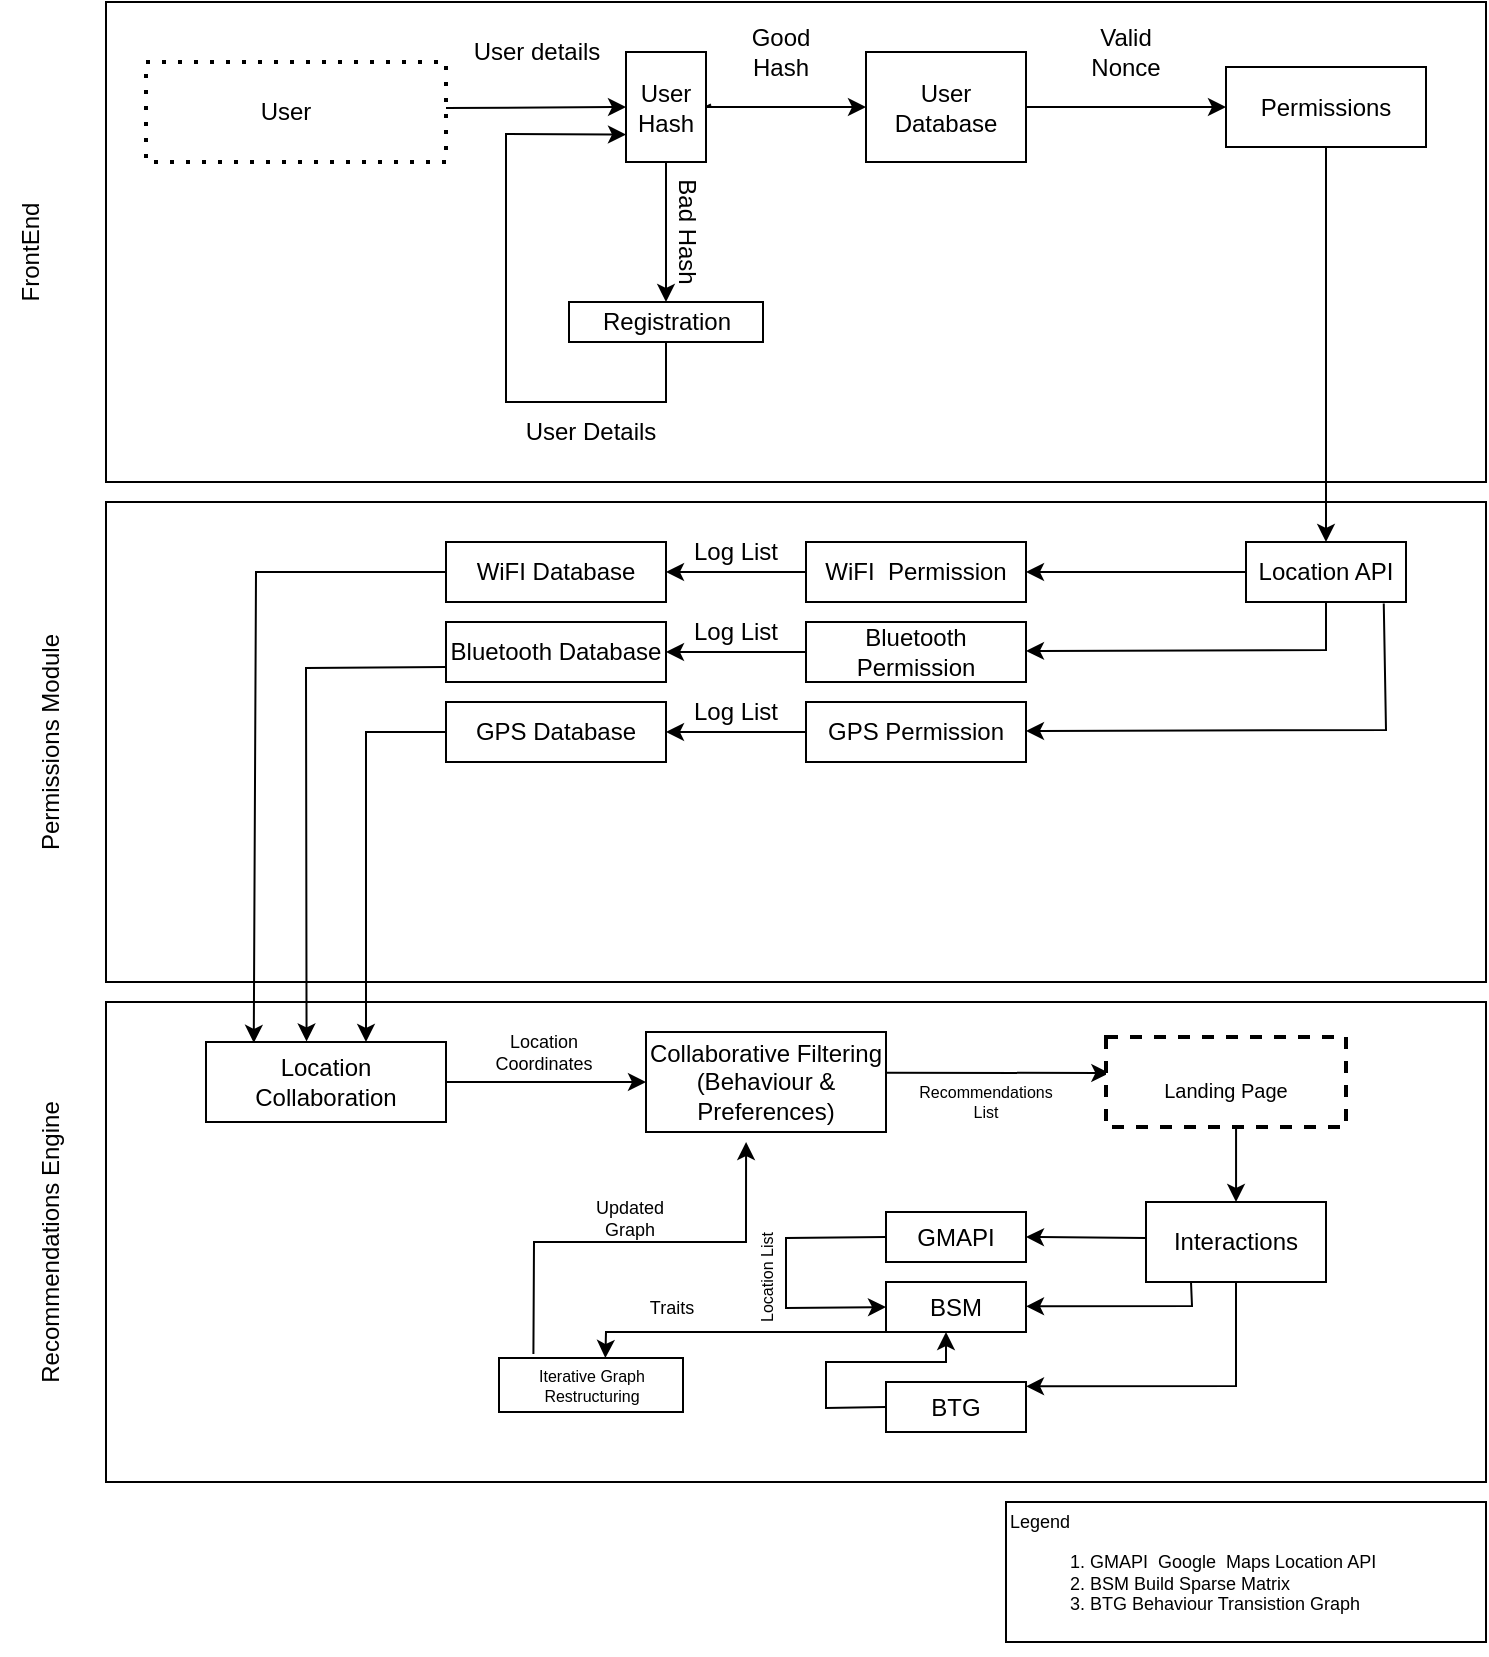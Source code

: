 <mxfile version="16.4.3" type="github">
  <diagram id="G93JfH-K6TFxdWQqkhoN" name="Page-1">
    <mxGraphModel dx="952" dy="529" grid="1" gridSize="10" guides="1" tooltips="1" connect="1" arrows="1" fold="1" page="1" pageScale="1" pageWidth="850" pageHeight="1100" math="0" shadow="0">
      <root>
        <mxCell id="0" />
        <mxCell id="1" parent="0" />
        <mxCell id="0GJwcLVpLiTRm4O1bHKz-1" value="" style="rounded=0;whiteSpace=wrap;html=1;" vertex="1" parent="1">
          <mxGeometry x="210" y="80" width="690" height="240" as="geometry" />
        </mxCell>
        <mxCell id="0GJwcLVpLiTRm4O1bHKz-3" value="FrontEnd&lt;br&gt;" style="text;html=1;strokeColor=none;fillColor=none;align=center;verticalAlign=middle;whiteSpace=wrap;rounded=0;rotation=-90;" vertex="1" parent="1">
          <mxGeometry x="50" y="190" width="245" height="30" as="geometry" />
        </mxCell>
        <mxCell id="0GJwcLVpLiTRm4O1bHKz-11" value="" style="endArrow=none;dashed=1;html=1;dashPattern=1 3;strokeWidth=2;rounded=0;" edge="1" parent="1">
          <mxGeometry width="50" height="50" relative="1" as="geometry">
            <mxPoint x="380" y="160" as="sourcePoint" />
            <mxPoint x="380" y="160" as="targetPoint" />
            <Array as="points">
              <mxPoint x="230" y="160" />
              <mxPoint x="230" y="110" />
              <mxPoint x="380" y="110" />
            </Array>
          </mxGeometry>
        </mxCell>
        <mxCell id="0GJwcLVpLiTRm4O1bHKz-12" value="User" style="text;html=1;strokeColor=none;fillColor=none;align=center;verticalAlign=middle;whiteSpace=wrap;rounded=0;" vertex="1" parent="1">
          <mxGeometry x="270" y="120" width="60" height="30" as="geometry" />
        </mxCell>
        <mxCell id="0GJwcLVpLiTRm4O1bHKz-13" value="" style="endArrow=classic;html=1;rounded=0;entryX=0;entryY=0.5;entryDx=0;entryDy=0;" edge="1" parent="1" target="0GJwcLVpLiTRm4O1bHKz-14">
          <mxGeometry width="50" height="50" relative="1" as="geometry">
            <mxPoint x="380" y="133" as="sourcePoint" />
            <mxPoint x="520" y="110" as="targetPoint" />
            <Array as="points" />
          </mxGeometry>
        </mxCell>
        <mxCell id="0GJwcLVpLiTRm4O1bHKz-14" value="User Hash" style="rounded=0;whiteSpace=wrap;html=1;" vertex="1" parent="1">
          <mxGeometry x="470" y="105" width="40" height="55" as="geometry" />
        </mxCell>
        <mxCell id="0GJwcLVpLiTRm4O1bHKz-18" value="" style="endArrow=classic;html=1;rounded=0;entryX=0;entryY=0.5;entryDx=0;entryDy=0;startArrow=none;" edge="1" parent="1" source="0GJwcLVpLiTRm4O1bHKz-14" target="0GJwcLVpLiTRm4O1bHKz-19">
          <mxGeometry width="50" height="50" relative="1" as="geometry">
            <mxPoint x="577.5" y="131.25" as="sourcePoint" />
            <mxPoint x="630" y="170" as="targetPoint" />
          </mxGeometry>
        </mxCell>
        <mxCell id="0GJwcLVpLiTRm4O1bHKz-24" value="" style="edgeStyle=orthogonalEdgeStyle;rounded=0;orthogonalLoop=1;jettySize=auto;html=1;" edge="1" parent="1" source="0GJwcLVpLiTRm4O1bHKz-19" target="0GJwcLVpLiTRm4O1bHKz-21">
          <mxGeometry relative="1" as="geometry" />
        </mxCell>
        <mxCell id="0GJwcLVpLiTRm4O1bHKz-17" value="User details" style="text;html=1;strokeColor=none;fillColor=none;align=center;verticalAlign=middle;whiteSpace=wrap;rounded=0;" vertex="1" parent="1">
          <mxGeometry x="388" y="90" width="75" height="30" as="geometry" />
        </mxCell>
        <mxCell id="0GJwcLVpLiTRm4O1bHKz-19" value="User Database" style="rounded=0;whiteSpace=wrap;html=1;" vertex="1" parent="1">
          <mxGeometry x="590" y="105" width="80" height="55" as="geometry" />
        </mxCell>
        <mxCell id="0GJwcLVpLiTRm4O1bHKz-21" value="Permissions" style="rounded=0;whiteSpace=wrap;html=1;" vertex="1" parent="1">
          <mxGeometry x="770" y="112.5" width="100" height="40" as="geometry" />
        </mxCell>
        <mxCell id="0GJwcLVpLiTRm4O1bHKz-23" value="" style="endArrow=none;html=1;rounded=0;entryX=0;entryY=0.5;entryDx=0;entryDy=0;exitX=1;exitY=0.5;exitDx=0;exitDy=0;" edge="1" parent="1" source="0GJwcLVpLiTRm4O1bHKz-14">
          <mxGeometry width="50" height="50" relative="1" as="geometry">
            <mxPoint x="530" y="132.5" as="sourcePoint" />
            <mxPoint x="512.5" y="131.25" as="targetPoint" />
          </mxGeometry>
        </mxCell>
        <mxCell id="0GJwcLVpLiTRm4O1bHKz-26" value="Valid Nonce" style="text;html=1;strokeColor=none;fillColor=none;align=center;verticalAlign=middle;whiteSpace=wrap;rounded=0;" vertex="1" parent="1">
          <mxGeometry x="690" y="90" width="60" height="30" as="geometry" />
        </mxCell>
        <mxCell id="0GJwcLVpLiTRm4O1bHKz-28" value="Good&lt;br&gt;Hash" style="text;html=1;strokeColor=none;fillColor=none;align=center;verticalAlign=middle;whiteSpace=wrap;rounded=0;" vertex="1" parent="1">
          <mxGeometry x="510" y="90" width="75" height="30" as="geometry" />
        </mxCell>
        <mxCell id="0GJwcLVpLiTRm4O1bHKz-29" value="" style="endArrow=classic;html=1;rounded=0;exitX=0.5;exitY=1;exitDx=0;exitDy=0;entryX=0.5;entryY=0;entryDx=0;entryDy=0;" edge="1" parent="1" source="0GJwcLVpLiTRm4O1bHKz-14" target="0GJwcLVpLiTRm4O1bHKz-31">
          <mxGeometry width="50" height="50" relative="1" as="geometry">
            <mxPoint x="480" y="220" as="sourcePoint" />
            <mxPoint x="530" y="170" as="targetPoint" />
          </mxGeometry>
        </mxCell>
        <mxCell id="0GJwcLVpLiTRm4O1bHKz-31" value="Registration" style="rounded=0;whiteSpace=wrap;html=1;" vertex="1" parent="1">
          <mxGeometry x="441.5" y="230" width="97" height="20" as="geometry" />
        </mxCell>
        <mxCell id="0GJwcLVpLiTRm4O1bHKz-32" value="Bad Hash&lt;br&gt;" style="text;html=1;strokeColor=none;fillColor=none;align=center;verticalAlign=middle;whiteSpace=wrap;rounded=0;rotation=90;" vertex="1" parent="1">
          <mxGeometry x="463" y="180" width="75" height="30" as="geometry" />
        </mxCell>
        <mxCell id="0GJwcLVpLiTRm4O1bHKz-33" value="" style="endArrow=classic;html=1;rounded=0;exitX=0.5;exitY=1;exitDx=0;exitDy=0;entryX=0;entryY=0.75;entryDx=0;entryDy=0;" edge="1" parent="1" source="0GJwcLVpLiTRm4O1bHKz-31" target="0GJwcLVpLiTRm4O1bHKz-14">
          <mxGeometry width="50" height="50" relative="1" as="geometry">
            <mxPoint x="490" y="300" as="sourcePoint" />
            <mxPoint x="540" y="250" as="targetPoint" />
            <Array as="points">
              <mxPoint x="490" y="280" />
              <mxPoint x="410" y="280" />
              <mxPoint x="410" y="146" />
            </Array>
          </mxGeometry>
        </mxCell>
        <mxCell id="0GJwcLVpLiTRm4O1bHKz-34" value="User Details" style="text;html=1;strokeColor=none;fillColor=none;align=center;verticalAlign=middle;whiteSpace=wrap;rounded=0;" vertex="1" parent="1">
          <mxGeometry x="410" y="290" width="85" height="10" as="geometry" />
        </mxCell>
        <mxCell id="0GJwcLVpLiTRm4O1bHKz-35" value="" style="rounded=0;whiteSpace=wrap;html=1;" vertex="1" parent="1">
          <mxGeometry x="210" y="330" width="690" height="240" as="geometry" />
        </mxCell>
        <mxCell id="0GJwcLVpLiTRm4O1bHKz-36" value="" style="rounded=0;whiteSpace=wrap;html=1;" vertex="1" parent="1">
          <mxGeometry x="210" y="580" width="690" height="240" as="geometry" />
        </mxCell>
        <mxCell id="0GJwcLVpLiTRm4O1bHKz-37" value="Permissions Module&lt;br&gt;" style="text;html=1;strokeColor=none;fillColor=none;align=center;verticalAlign=middle;whiteSpace=wrap;rounded=0;rotation=-90;" vertex="1" parent="1">
          <mxGeometry x="60" y="435" width="245" height="30" as="geometry" />
        </mxCell>
        <mxCell id="0GJwcLVpLiTRm4O1bHKz-38" value="Recommendations Engine" style="text;html=1;strokeColor=none;fillColor=none;align=center;verticalAlign=middle;whiteSpace=wrap;rounded=0;rotation=-90;" vertex="1" parent="1">
          <mxGeometry x="60" y="685" width="245" height="30" as="geometry" />
        </mxCell>
        <mxCell id="0GJwcLVpLiTRm4O1bHKz-39" value="Location API" style="rounded=0;whiteSpace=wrap;html=1;" vertex="1" parent="1">
          <mxGeometry x="780" y="350" width="80" height="30" as="geometry" />
        </mxCell>
        <mxCell id="0GJwcLVpLiTRm4O1bHKz-40" value="" style="endArrow=classic;html=1;rounded=0;exitX=0.5;exitY=1;exitDx=0;exitDy=0;" edge="1" parent="1" source="0GJwcLVpLiTRm4O1bHKz-21" target="0GJwcLVpLiTRm4O1bHKz-39">
          <mxGeometry width="50" height="50" relative="1" as="geometry">
            <mxPoint x="810" y="200" as="sourcePoint" />
            <mxPoint x="860" y="150" as="targetPoint" />
          </mxGeometry>
        </mxCell>
        <mxCell id="0GJwcLVpLiTRm4O1bHKz-41" value="" style="endArrow=classic;html=1;rounded=0;exitX=0;exitY=0.5;exitDx=0;exitDy=0;entryX=1;entryY=0.5;entryDx=0;entryDy=0;" edge="1" parent="1" source="0GJwcLVpLiTRm4O1bHKz-39" target="0GJwcLVpLiTRm4O1bHKz-43">
          <mxGeometry width="50" height="50" relative="1" as="geometry">
            <mxPoint x="710" y="420" as="sourcePoint" />
            <mxPoint x="760" y="370" as="targetPoint" />
            <Array as="points" />
          </mxGeometry>
        </mxCell>
        <mxCell id="0GJwcLVpLiTRm4O1bHKz-43" value="WiFI&lt;span style=&quot;white-space: pre&quot;&gt;	&lt;/span&gt;&amp;nbsp;Permission&lt;br&gt;" style="rounded=0;whiteSpace=wrap;html=1;" vertex="1" parent="1">
          <mxGeometry x="560" y="350" width="110" height="30" as="geometry" />
        </mxCell>
        <mxCell id="0GJwcLVpLiTRm4O1bHKz-44" value="GPS Permission" style="rounded=0;whiteSpace=wrap;html=1;" vertex="1" parent="1">
          <mxGeometry x="560" y="430" width="110" height="30" as="geometry" />
        </mxCell>
        <mxCell id="0GJwcLVpLiTRm4O1bHKz-45" value="Bluetooth Permission" style="rounded=0;whiteSpace=wrap;html=1;" vertex="1" parent="1">
          <mxGeometry x="560" y="390" width="110" height="30" as="geometry" />
        </mxCell>
        <mxCell id="0GJwcLVpLiTRm4O1bHKz-47" value="" style="endArrow=classic;html=1;rounded=0;exitX=0.5;exitY=1;exitDx=0;exitDy=0;entryX=1;entryY=0.5;entryDx=0;entryDy=0;" edge="1" parent="1" source="0GJwcLVpLiTRm4O1bHKz-39">
          <mxGeometry width="50" height="50" relative="1" as="geometry">
            <mxPoint x="780" y="404.47" as="sourcePoint" />
            <mxPoint x="670" y="404.47" as="targetPoint" />
            <Array as="points">
              <mxPoint x="820" y="404" />
            </Array>
          </mxGeometry>
        </mxCell>
        <mxCell id="0GJwcLVpLiTRm4O1bHKz-49" value="" style="endArrow=classic;html=1;rounded=0;exitX=0.861;exitY=1.025;exitDx=0;exitDy=0;entryX=1;entryY=0.5;entryDx=0;entryDy=0;exitPerimeter=0;" edge="1" parent="1" source="0GJwcLVpLiTRm4O1bHKz-39">
          <mxGeometry width="50" height="50" relative="1" as="geometry">
            <mxPoint x="820" y="420" as="sourcePoint" />
            <mxPoint x="670" y="444.47" as="targetPoint" />
            <Array as="points">
              <mxPoint x="850" y="444" />
            </Array>
          </mxGeometry>
        </mxCell>
        <mxCell id="0GJwcLVpLiTRm4O1bHKz-52" value="WiFI Database" style="rounded=0;whiteSpace=wrap;html=1;" vertex="1" parent="1">
          <mxGeometry x="380" y="350" width="110" height="30" as="geometry" />
        </mxCell>
        <mxCell id="0GJwcLVpLiTRm4O1bHKz-53" value="GPS Database" style="rounded=0;whiteSpace=wrap;html=1;" vertex="1" parent="1">
          <mxGeometry x="380" y="430" width="110" height="30" as="geometry" />
        </mxCell>
        <mxCell id="0GJwcLVpLiTRm4O1bHKz-54" value="Bluetooth Database" style="rounded=0;whiteSpace=wrap;html=1;" vertex="1" parent="1">
          <mxGeometry x="380" y="390" width="110" height="30" as="geometry" />
        </mxCell>
        <mxCell id="0GJwcLVpLiTRm4O1bHKz-62" value="" style="endArrow=classic;html=1;rounded=0;exitX=0;exitY=0.5;exitDx=0;exitDy=0;entryX=1;entryY=0.5;entryDx=0;entryDy=0;" edge="1" parent="1" source="0GJwcLVpLiTRm4O1bHKz-43" target="0GJwcLVpLiTRm4O1bHKz-52">
          <mxGeometry width="50" height="50" relative="1" as="geometry">
            <mxPoint x="540" y="365.26" as="sourcePoint" />
            <mxPoint x="430" y="365" as="targetPoint" />
            <Array as="points" />
          </mxGeometry>
        </mxCell>
        <mxCell id="0GJwcLVpLiTRm4O1bHKz-63" value="" style="endArrow=classic;html=1;rounded=0;exitX=0;exitY=0.5;exitDx=0;exitDy=0;entryX=1;entryY=0.5;entryDx=0;entryDy=0;" edge="1" parent="1" source="0GJwcLVpLiTRm4O1bHKz-45" target="0GJwcLVpLiTRm4O1bHKz-54">
          <mxGeometry width="50" height="50" relative="1" as="geometry">
            <mxPoint x="580" y="380.26" as="sourcePoint" />
            <mxPoint x="430" y="404.73" as="targetPoint" />
            <Array as="points" />
          </mxGeometry>
        </mxCell>
        <mxCell id="0GJwcLVpLiTRm4O1bHKz-64" value="" style="endArrow=classic;html=1;rounded=0;exitX=0;exitY=0.5;exitDx=0;exitDy=0;entryX=1;entryY=0.5;entryDx=0;entryDy=0;" edge="1" parent="1" source="0GJwcLVpLiTRm4O1bHKz-44" target="0GJwcLVpLiTRm4O1bHKz-53">
          <mxGeometry width="50" height="50" relative="1" as="geometry">
            <mxPoint x="608.88" y="381.01" as="sourcePoint" />
            <mxPoint x="430" y="444.73" as="targetPoint" />
            <Array as="points">
              <mxPoint x="490" y="445" />
            </Array>
          </mxGeometry>
        </mxCell>
        <mxCell id="0GJwcLVpLiTRm4O1bHKz-66" value="Log List&lt;span style=&quot;color: rgba(0 , 0 , 0 , 0) ; font-family: monospace ; font-size: 0px&quot;&gt;%3CmxGraphModel%3E%3Croot%3E%3CmxCell%20id%3D%220%22%2F%3E%3CmxCell%20id%3D%221%22%20parent%3D%220%22%2F%3E%3CmxCell%20id%3D%222%22%20value%3D%22%22%20style%3D%22endArrow%3Dclassic%3Bhtml%3D1%3Brounded%3D0%3BexitX%3D0%3BexitY%3D0.5%3BexitDx%3D0%3BexitDy%3D0%3BentryX%3D1%3BentryY%3D0.5%3BentryDx%3D0%3BentryDy%3D0%3B%22%20edge%3D%221%22%20parent%3D%221%22%3E%3CmxGeometry%20width%3D%2250%22%20height%3D%2250%22%20relative%3D%221%22%20as%3D%22geometry%22%3E%3CmxPoint%20x%3D%22780%22%20y%3D%22365%22%20as%3D%22sourcePoint%22%2F%3E%3CmxPoint%20x%3D%22670%22%20y%3D%22365%22%20as%3D%22targetPoint%22%2F%3E%3CArray%20as%3D%22points%22%2F%3E%3C%2FmxGeometry%3E%3C%2FmxCell%3E%3CmxCell%20id%3D%223%22%20value%3D%22%22%20style%3D%22endArrow%3Dclassic%3Bhtml%3D1%3Brounded%3D0%3BexitX%3D0.5%3BexitY%3D1%3BexitDx%3D0%3BexitDy%3D0%3BentryX%3D1%3BentryY%3D0.5%3BentryDx%3D0%3BentryDy%3D0%3B%22%20edge%3D%221%22%20parent%3D%221%22%3E%3CmxGeometry%20width%3D%2250%22%20height%3D%2250%22%20relative%3D%221%22%20as%3D%22geometry%22%3E%3CmxPoint%20x%3D%22820%22%20y%3D%22380%22%20as%3D%22sourcePoint%22%2F%3E%3CmxPoint%20x%3D%22670%22%20y%3D%22404.47%22%20as%3D%22targetPoint%22%2F%3E%3CArray%20as%3D%22points%22%3E%3CmxPoint%20x%3D%22820%22%20y%3D%22404%22%2F%3E%3C%2FArray%3E%3C%2FmxGeometry%3E%3C%2FmxCell%3E%3CmxCell%20id%3D%224%22%20value%3D%22%22%20style%3D%22endArrow%3Dclassic%3Bhtml%3D1%3Brounded%3D0%3BexitX%3D0.861%3BexitY%3D1.025%3BexitDx%3D0%3BexitDy%3D0%3BentryX%3D1%3BentryY%3D0.5%3BentryDx%3D0%3BentryDy%3D0%3BexitPerimeter%3D0%3B%22%20edge%3D%221%22%20parent%3D%221%22%3E%3CmxGeometry%20width%3D%2250%22%20height%3D%2250%22%20relative%3D%221%22%20as%3D%22geometry%22%3E%3CmxPoint%20x%3D%22848.88%22%20y%3D%22380.75%22%20as%3D%22sourcePoint%22%2F%3E%3CmxPoint%20x%3D%22670%22%20y%3D%22444.47%22%20as%3D%22targetPoint%22%2F%3E%3CArray%20as%3D%22points%22%3E%3CmxPoint%20x%3D%22850%22%20y%3D%22444%22%2F%3E%3C%2FArray%3E%3C%2FmxGeometry%3E%3C%2FmxCell%3E%3C%2Froot%3E%3C%2FmxGraphModel%3E&lt;/span&gt;" style="text;html=1;strokeColor=none;fillColor=none;align=center;verticalAlign=middle;whiteSpace=wrap;rounded=0;" vertex="1" parent="1">
          <mxGeometry x="495" y="340" width="60" height="30" as="geometry" />
        </mxCell>
        <mxCell id="0GJwcLVpLiTRm4O1bHKz-67" value="Log List&lt;span style=&quot;color: rgba(0 , 0 , 0 , 0) ; font-family: monospace ; font-size: 0px&quot;&gt;%3CmxGraphModel%3E%3Croot%3E%3CmxCell%20id%3D%220%22%2F%3E%3CmxCell%20id%3D%221%22%20parent%3D%220%22%2F%3E%3CmxCell%20id%3D%222%22%20value%3D%22%22%20style%3D%22endArrow%3Dclassic%3Bhtml%3D1%3Brounded%3D0%3BexitX%3D0%3BexitY%3D0.5%3BexitDx%3D0%3BexitDy%3D0%3BentryX%3D1%3BentryY%3D0.5%3BentryDx%3D0%3BentryDy%3D0%3B%22%20edge%3D%221%22%20parent%3D%221%22%3E%3CmxGeometry%20width%3D%2250%22%20height%3D%2250%22%20relative%3D%221%22%20as%3D%22geometry%22%3E%3CmxPoint%20x%3D%22780%22%20y%3D%22365%22%20as%3D%22sourcePoint%22%2F%3E%3CmxPoint%20x%3D%22670%22%20y%3D%22365%22%20as%3D%22targetPoint%22%2F%3E%3CArray%20as%3D%22points%22%2F%3E%3C%2FmxGeometry%3E%3C%2FmxCell%3E%3CmxCell%20id%3D%223%22%20value%3D%22%22%20style%3D%22endArrow%3Dclassic%3Bhtml%3D1%3Brounded%3D0%3BexitX%3D0.5%3BexitY%3D1%3BexitDx%3D0%3BexitDy%3D0%3BentryX%3D1%3BentryY%3D0.5%3BentryDx%3D0%3BentryDy%3D0%3B%22%20edge%3D%221%22%20parent%3D%221%22%3E%3CmxGeometry%20width%3D%2250%22%20height%3D%2250%22%20relative%3D%221%22%20as%3D%22geometry%22%3E%3CmxPoint%20x%3D%22820%22%20y%3D%22380%22%20as%3D%22sourcePoint%22%2F%3E%3CmxPoint%20x%3D%22670%22%20y%3D%22404.47%22%20as%3D%22targetPoint%22%2F%3E%3CArray%20as%3D%22points%22%3E%3CmxPoint%20x%3D%22820%22%20y%3D%22404%22%2F%3E%3C%2FArray%3E%3C%2FmxGeometry%3E%3C%2FmxCell%3E%3CmxCell%20id%3D%224%22%20value%3D%22%22%20style%3D%22endArrow%3Dclassic%3Bhtml%3D1%3Brounded%3D0%3BexitX%3D0.861%3BexitY%3D1.025%3BexitDx%3D0%3BexitDy%3D0%3BentryX%3D1%3BentryY%3D0.5%3BentryDx%3D0%3BentryDy%3D0%3BexitPerimeter%3D0%3B%22%20edge%3D%221%22%20parent%3D%221%22%3E%3CmxGeometry%20width%3D%2250%22%20height%3D%2250%22%20relative%3D%221%22%20as%3D%22geometry%22%3E%3CmxPoint%20x%3D%22848.88%22%20y%3D%22380.75%22%20as%3D%22sourcePoint%22%2F%3E%3CmxPoint%20x%3D%22670%22%20y%3D%22444.47%22%20as%3D%22targetPoint%22%2F%3E%3CArray%20as%3D%22points%22%3E%3CmxPoint%20x%3D%22850%22%20y%3D%22444%22%2F%3E%3C%2FArray%3E%3C%2FmxGeometry%3E%3C%2FmxCell%3E%3C%2Froot%3E%3C%2FmxGraphModel%3E&lt;/span&gt;" style="text;html=1;strokeColor=none;fillColor=none;align=center;verticalAlign=middle;whiteSpace=wrap;rounded=0;" vertex="1" parent="1">
          <mxGeometry x="495" y="380" width="60" height="30" as="geometry" />
        </mxCell>
        <mxCell id="0GJwcLVpLiTRm4O1bHKz-68" value="Log List&lt;span style=&quot;color: rgba(0 , 0 , 0 , 0) ; font-family: monospace ; font-size: 0px&quot;&gt;%3CmxGraphModel%3E%3Croot%3E%3CmxCell%20id%3D%220%22%2F%3E%3CmxCell%20id%3D%221%22%20parent%3D%220%22%2F%3E%3CmxCell%20id%3D%222%22%20value%3D%22%22%20style%3D%22endArrow%3Dclassic%3Bhtml%3D1%3Brounded%3D0%3BexitX%3D0%3BexitY%3D0.5%3BexitDx%3D0%3BexitDy%3D0%3BentryX%3D1%3BentryY%3D0.5%3BentryDx%3D0%3BentryDy%3D0%3B%22%20edge%3D%221%22%20parent%3D%221%22%3E%3CmxGeometry%20width%3D%2250%22%20height%3D%2250%22%20relative%3D%221%22%20as%3D%22geometry%22%3E%3CmxPoint%20x%3D%22780%22%20y%3D%22365%22%20as%3D%22sourcePoint%22%2F%3E%3CmxPoint%20x%3D%22670%22%20y%3D%22365%22%20as%3D%22targetPoint%22%2F%3E%3CArray%20as%3D%22points%22%2F%3E%3C%2FmxGeometry%3E%3C%2FmxCell%3E%3CmxCell%20id%3D%223%22%20value%3D%22%22%20style%3D%22endArrow%3Dclassic%3Bhtml%3D1%3Brounded%3D0%3BexitX%3D0.5%3BexitY%3D1%3BexitDx%3D0%3BexitDy%3D0%3BentryX%3D1%3BentryY%3D0.5%3BentryDx%3D0%3BentryDy%3D0%3B%22%20edge%3D%221%22%20parent%3D%221%22%3E%3CmxGeometry%20width%3D%2250%22%20height%3D%2250%22%20relative%3D%221%22%20as%3D%22geometry%22%3E%3CmxPoint%20x%3D%22820%22%20y%3D%22380%22%20as%3D%22sourcePoint%22%2F%3E%3CmxPoint%20x%3D%22670%22%20y%3D%22404.47%22%20as%3D%22targetPoint%22%2F%3E%3CArray%20as%3D%22points%22%3E%3CmxPoint%20x%3D%22820%22%20y%3D%22404%22%2F%3E%3C%2FArray%3E%3C%2FmxGeometry%3E%3C%2FmxCell%3E%3CmxCell%20id%3D%224%22%20value%3D%22%22%20style%3D%22endArrow%3Dclassic%3Bhtml%3D1%3Brounded%3D0%3BexitX%3D0.861%3BexitY%3D1.025%3BexitDx%3D0%3BexitDy%3D0%3BentryX%3D1%3BentryY%3D0.5%3BentryDx%3D0%3BentryDy%3D0%3BexitPerimeter%3D0%3B%22%20edge%3D%221%22%20parent%3D%221%22%3E%3CmxGeometry%20width%3D%2250%22%20height%3D%2250%22%20relative%3D%221%22%20as%3D%22geometry%22%3E%3CmxPoint%20x%3D%22848.88%22%20y%3D%22380.75%22%20as%3D%22sourcePoint%22%2F%3E%3CmxPoint%20x%3D%22670%22%20y%3D%22444.47%22%20as%3D%22targetPoint%22%2F%3E%3CArray%20as%3D%22points%22%3E%3CmxPoint%20x%3D%22850%22%20y%3D%22444%22%2F%3E%3C%2FArray%3E%3C%2FmxGeometry%3E%3C%2FmxCell%3E%3C%2Froot%3E%3C%2FmxGraphModel%3E&lt;/span&gt;" style="text;html=1;strokeColor=none;fillColor=none;align=center;verticalAlign=middle;whiteSpace=wrap;rounded=0;" vertex="1" parent="1">
          <mxGeometry x="495" y="420" width="60" height="30" as="geometry" />
        </mxCell>
        <mxCell id="0GJwcLVpLiTRm4O1bHKz-69" value="" style="endArrow=classic;html=1;rounded=0;exitX=0;exitY=0.5;exitDx=0;exitDy=0;entryX=0.199;entryY=0.011;entryDx=0;entryDy=0;entryPerimeter=0;" edge="1" parent="1" source="0GJwcLVpLiTRm4O1bHKz-52" target="0GJwcLVpLiTRm4O1bHKz-70">
          <mxGeometry width="50" height="50" relative="1" as="geometry">
            <mxPoint x="290" y="470" as="sourcePoint" />
            <mxPoint x="340" y="420" as="targetPoint" />
            <Array as="points">
              <mxPoint x="285" y="365" />
            </Array>
          </mxGeometry>
        </mxCell>
        <mxCell id="0GJwcLVpLiTRm4O1bHKz-70" value="" style="rounded=0;whiteSpace=wrap;html=1;" vertex="1" parent="1">
          <mxGeometry x="260" y="600" width="120" height="40" as="geometry" />
        </mxCell>
        <mxCell id="0GJwcLVpLiTRm4O1bHKz-71" value="" style="endArrow=classic;html=1;rounded=0;exitX=0;exitY=0.75;exitDx=0;exitDy=0;entryX=0.419;entryY=-0.007;entryDx=0;entryDy=0;entryPerimeter=0;" edge="1" parent="1" source="0GJwcLVpLiTRm4O1bHKz-54" target="0GJwcLVpLiTRm4O1bHKz-70">
          <mxGeometry width="50" height="50" relative="1" as="geometry">
            <mxPoint x="390" y="375" as="sourcePoint" />
            <mxPoint x="310" y="590" as="targetPoint" />
            <Array as="points">
              <mxPoint x="310" y="413" />
            </Array>
          </mxGeometry>
        </mxCell>
        <mxCell id="0GJwcLVpLiTRm4O1bHKz-72" value="" style="endArrow=classic;html=1;rounded=0;exitX=0;exitY=0.5;exitDx=0;exitDy=0;" edge="1" parent="1" source="0GJwcLVpLiTRm4O1bHKz-53">
          <mxGeometry width="50" height="50" relative="1" as="geometry">
            <mxPoint x="390" y="422.5" as="sourcePoint" />
            <mxPoint x="340" y="600" as="targetPoint" />
            <Array as="points">
              <mxPoint x="340" y="445" />
            </Array>
          </mxGeometry>
        </mxCell>
        <mxCell id="0GJwcLVpLiTRm4O1bHKz-73" value="Location Collaboration" style="text;html=1;strokeColor=none;fillColor=none;align=center;verticalAlign=middle;whiteSpace=wrap;rounded=0;" vertex="1" parent="1">
          <mxGeometry x="290" y="605" width="60" height="30" as="geometry" />
        </mxCell>
        <mxCell id="0GJwcLVpLiTRm4O1bHKz-74" value="Collaborative Filtering (Behaviour &amp;amp; Preferences)" style="rounded=0;whiteSpace=wrap;html=1;" vertex="1" parent="1">
          <mxGeometry x="480" y="595" width="120" height="50" as="geometry" />
        </mxCell>
        <mxCell id="0GJwcLVpLiTRm4O1bHKz-75" value="" style="endArrow=classic;html=1;rounded=0;exitX=1;exitY=0.5;exitDx=0;exitDy=0;" edge="1" parent="1" source="0GJwcLVpLiTRm4O1bHKz-70" target="0GJwcLVpLiTRm4O1bHKz-74">
          <mxGeometry width="50" height="50" relative="1" as="geometry">
            <mxPoint x="380" y="660" as="sourcePoint" />
            <mxPoint x="430" y="610" as="targetPoint" />
          </mxGeometry>
        </mxCell>
        <mxCell id="0GJwcLVpLiTRm4O1bHKz-76" value="Location Coordinates" style="text;html=1;strokeColor=none;fillColor=none;align=center;verticalAlign=middle;whiteSpace=wrap;rounded=0;fontSize=9;" vertex="1" parent="1">
          <mxGeometry x="388" y="590" width="82" height="30" as="geometry" />
        </mxCell>
        <mxCell id="0GJwcLVpLiTRm4O1bHKz-84" value="" style="endArrow=classic;html=1;rounded=0;entryX=0.014;entryY=0.4;entryDx=0;entryDy=0;entryPerimeter=0;exitX=1.003;exitY=0.407;exitDx=0;exitDy=0;exitPerimeter=0;" edge="1" parent="1" source="0GJwcLVpLiTRm4O1bHKz-74" target="0GJwcLVpLiTRm4O1bHKz-86">
          <mxGeometry width="50" height="50" relative="1" as="geometry">
            <mxPoint x="600" y="670" as="sourcePoint" />
            <mxPoint x="710" y="620" as="targetPoint" />
          </mxGeometry>
        </mxCell>
        <mxCell id="0GJwcLVpLiTRm4O1bHKz-85" value="&lt;font style=&quot;font-size: 8px;&quot;&gt;Recommendations&lt;br style=&quot;font-size: 8px;&quot;&gt;List&lt;/font&gt;" style="text;html=1;strokeColor=none;fillColor=none;align=center;verticalAlign=middle;whiteSpace=wrap;rounded=0;strokeWidth=0;fontSize=8;" vertex="1" parent="1">
          <mxGeometry x="610" y="620" width="80" height="20" as="geometry" />
        </mxCell>
        <mxCell id="0GJwcLVpLiTRm4O1bHKz-86" value="&lt;font size=&quot;1&quot;&gt;Landing Page&lt;/font&gt;" style="rounded=0;whiteSpace=wrap;html=1;fontSize=20;strokeWidth=2;dashed=1;" vertex="1" parent="1">
          <mxGeometry x="710" y="597.5" width="120" height="45" as="geometry" />
        </mxCell>
        <mxCell id="0GJwcLVpLiTRm4O1bHKz-87" value="" style="endArrow=classic;html=1;rounded=0;fontSize=12;exitX=0.542;exitY=1.004;exitDx=0;exitDy=0;exitPerimeter=0;" edge="1" parent="1" source="0GJwcLVpLiTRm4O1bHKz-86" target="0GJwcLVpLiTRm4O1bHKz-88">
          <mxGeometry width="50" height="50" relative="1" as="geometry">
            <mxPoint x="760" y="690" as="sourcePoint" />
            <mxPoint x="810" y="640" as="targetPoint" />
            <Array as="points" />
          </mxGeometry>
        </mxCell>
        <mxCell id="0GJwcLVpLiTRm4O1bHKz-88" value="Interactions" style="rounded=0;whiteSpace=wrap;html=1;fontSize=12;strokeWidth=1;" vertex="1" parent="1">
          <mxGeometry x="730" y="680" width="90" height="40" as="geometry" />
        </mxCell>
        <mxCell id="0GJwcLVpLiTRm4O1bHKz-89" value="" style="endArrow=classic;html=1;rounded=0;fontSize=12;entryX=1;entryY=0.5;entryDx=0;entryDy=0;" edge="1" parent="1" target="0GJwcLVpLiTRm4O1bHKz-90">
          <mxGeometry width="50" height="50" relative="1" as="geometry">
            <mxPoint x="730" y="698" as="sourcePoint" />
            <mxPoint x="720" y="700" as="targetPoint" />
          </mxGeometry>
        </mxCell>
        <mxCell id="0GJwcLVpLiTRm4O1bHKz-90" value="" style="rounded=0;whiteSpace=wrap;html=1;fontSize=12;strokeWidth=1;" vertex="1" parent="1">
          <mxGeometry x="600" y="685" width="70" height="25" as="geometry" />
        </mxCell>
        <mxCell id="0GJwcLVpLiTRm4O1bHKz-91" value="BSM" style="rounded=0;whiteSpace=wrap;html=1;fontSize=12;strokeWidth=1;" vertex="1" parent="1">
          <mxGeometry x="600" y="720" width="70" height="25" as="geometry" />
        </mxCell>
        <mxCell id="0GJwcLVpLiTRm4O1bHKz-92" value="BTG" style="rounded=0;whiteSpace=wrap;html=1;fontSize=12;strokeWidth=1;" vertex="1" parent="1">
          <mxGeometry x="600" y="770" width="70" height="25" as="geometry" />
        </mxCell>
        <mxCell id="0GJwcLVpLiTRm4O1bHKz-93" value="" style="endArrow=classic;html=1;rounded=0;fontSize=12;entryX=1;entryY=0.5;entryDx=0;entryDy=0;exitX=0.25;exitY=1;exitDx=0;exitDy=0;" edge="1" parent="1" source="0GJwcLVpLiTRm4O1bHKz-88">
          <mxGeometry width="50" height="50" relative="1" as="geometry">
            <mxPoint x="730" y="732.67" as="sourcePoint" />
            <mxPoint x="670" y="732.17" as="targetPoint" />
            <Array as="points">
              <mxPoint x="753" y="732" />
            </Array>
          </mxGeometry>
        </mxCell>
        <mxCell id="0GJwcLVpLiTRm4O1bHKz-94" value="" style="endArrow=classic;html=1;rounded=0;fontSize=12;entryX=1;entryY=0.5;entryDx=0;entryDy=0;exitX=0.5;exitY=1;exitDx=0;exitDy=0;" edge="1" parent="1" source="0GJwcLVpLiTRm4O1bHKz-88">
          <mxGeometry width="50" height="50" relative="1" as="geometry">
            <mxPoint x="730" y="772.67" as="sourcePoint" />
            <mxPoint x="670" y="772.17" as="targetPoint" />
            <Array as="points">
              <mxPoint x="775" y="772" />
            </Array>
          </mxGeometry>
        </mxCell>
        <mxCell id="0GJwcLVpLiTRm4O1bHKz-95" value="GMAPI" style="text;html=1;strokeColor=none;fillColor=none;align=center;verticalAlign=middle;whiteSpace=wrap;rounded=0;fontSize=12;" vertex="1" parent="1">
          <mxGeometry x="610" y="692.5" width="50" height="10" as="geometry" />
        </mxCell>
        <mxCell id="0GJwcLVpLiTRm4O1bHKz-97" value="" style="endArrow=classic;html=1;rounded=0;fontSize=12;exitX=0;exitY=0.5;exitDx=0;exitDy=0;entryX=0;entryY=0.5;entryDx=0;entryDy=0;" edge="1" parent="1" source="0GJwcLVpLiTRm4O1bHKz-90" target="0GJwcLVpLiTRm4O1bHKz-91">
          <mxGeometry width="50" height="50" relative="1" as="geometry">
            <mxPoint x="510" y="730" as="sourcePoint" />
            <mxPoint x="560" y="680" as="targetPoint" />
            <Array as="points">
              <mxPoint x="550" y="698" />
              <mxPoint x="550" y="733" />
            </Array>
          </mxGeometry>
        </mxCell>
        <mxCell id="0GJwcLVpLiTRm4O1bHKz-98" value="Location List" style="text;html=1;strokeColor=none;fillColor=none;align=center;verticalAlign=middle;whiteSpace=wrap;rounded=0;fontSize=8;rotation=-90;" vertex="1" parent="1">
          <mxGeometry x="505" y="702.5" width="70" height="30" as="geometry" />
        </mxCell>
        <mxCell id="0GJwcLVpLiTRm4O1bHKz-99" value="Iterative Graph Restructuring" style="rounded=0;whiteSpace=wrap;html=1;fontSize=8;strokeWidth=1;" vertex="1" parent="1">
          <mxGeometry x="406.5" y="758" width="92" height="27" as="geometry" />
        </mxCell>
        <mxCell id="0GJwcLVpLiTRm4O1bHKz-100" value="" style="endArrow=classic;html=1;rounded=0;fontSize=9;exitX=0;exitY=1;exitDx=0;exitDy=0;entryX=0.578;entryY=0;entryDx=0;entryDy=0;entryPerimeter=0;" edge="1" parent="1" source="0GJwcLVpLiTRm4O1bHKz-91" target="0GJwcLVpLiTRm4O1bHKz-99">
          <mxGeometry width="50" height="50" relative="1" as="geometry">
            <mxPoint x="470" y="730" as="sourcePoint" />
            <mxPoint x="520" y="680" as="targetPoint" />
            <Array as="points">
              <mxPoint x="460" y="745" />
            </Array>
          </mxGeometry>
        </mxCell>
        <mxCell id="0GJwcLVpLiTRm4O1bHKz-101" value="" style="endArrow=classic;html=1;rounded=0;fontSize=9;exitX=0;exitY=0.5;exitDx=0;exitDy=0;" edge="1" parent="1" source="0GJwcLVpLiTRm4O1bHKz-92">
          <mxGeometry width="50" height="50" relative="1" as="geometry">
            <mxPoint x="638.82" y="758" as="sourcePoint" />
            <mxPoint x="630" y="745" as="targetPoint" />
            <Array as="points">
              <mxPoint x="570" y="783" />
              <mxPoint x="570" y="760" />
              <mxPoint x="630" y="760" />
            </Array>
          </mxGeometry>
        </mxCell>
        <mxCell id="0GJwcLVpLiTRm4O1bHKz-102" value="Traits" style="text;html=1;strokeColor=none;fillColor=none;align=center;verticalAlign=middle;whiteSpace=wrap;rounded=0;fontSize=9;" vertex="1" parent="1">
          <mxGeometry x="463" y="718" width="60" height="30" as="geometry" />
        </mxCell>
        <mxCell id="0GJwcLVpLiTRm4O1bHKz-103" value="" style="endArrow=classic;html=1;rounded=0;fontSize=9;entryX=0.417;entryY=1.1;entryDx=0;entryDy=0;entryPerimeter=0;exitX=0.187;exitY=-0.074;exitDx=0;exitDy=0;exitPerimeter=0;" edge="1" parent="1" source="0GJwcLVpLiTRm4O1bHKz-99" target="0GJwcLVpLiTRm4O1bHKz-74">
          <mxGeometry width="50" height="50" relative="1" as="geometry">
            <mxPoint x="380" y="810" as="sourcePoint" />
            <mxPoint x="430" y="760" as="targetPoint" />
            <Array as="points">
              <mxPoint x="424" y="700" />
              <mxPoint x="530" y="700" />
            </Array>
          </mxGeometry>
        </mxCell>
        <mxCell id="0GJwcLVpLiTRm4O1bHKz-104" value="Updated Graph" style="text;html=1;strokeColor=none;fillColor=none;align=center;verticalAlign=middle;whiteSpace=wrap;rounded=0;fontSize=9;" vertex="1" parent="1">
          <mxGeometry x="441.5" y="672.5" width="60" height="30" as="geometry" />
        </mxCell>
        <mxCell id="0GJwcLVpLiTRm4O1bHKz-105" value="&lt;br&gt;Legend&lt;br&gt;&lt;ol&gt;&lt;li&gt;GMAPI&amp;nbsp; Google&amp;nbsp; Maps Location API&lt;/li&gt;&lt;li&gt;BSM Build Sparse Matrix&lt;/li&gt;&lt;li&gt;BTG Behaviour Transistion Graph&lt;/li&gt;&lt;/ol&gt;&amp;nbsp;" style="rounded=0;whiteSpace=wrap;html=1;fontSize=9;strokeWidth=1;align=left;" vertex="1" parent="1">
          <mxGeometry x="660" y="830" width="240" height="70" as="geometry" />
        </mxCell>
      </root>
    </mxGraphModel>
  </diagram>
</mxfile>
